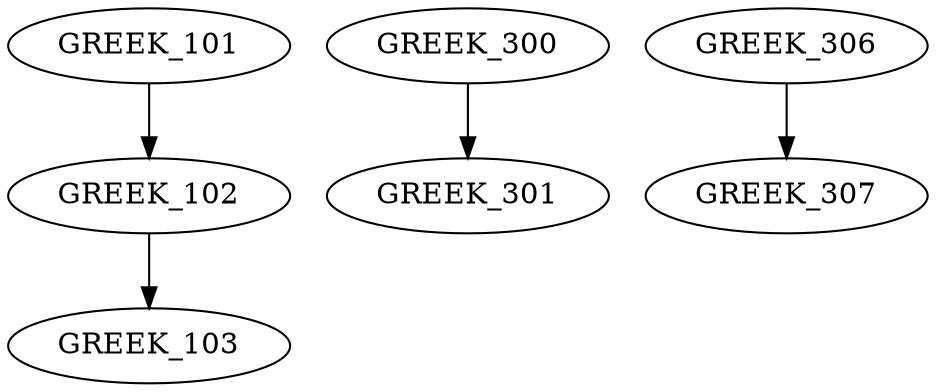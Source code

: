 digraph G {
    edge [color=black];
    GREEK_101 -> GREEK_102;
    edge [color=black];
    GREEK_102 -> GREEK_103;
    edge [color=black];
    GREEK_300 -> GREEK_301;
    edge [color=black];
    GREEK_306 -> GREEK_307;
}
